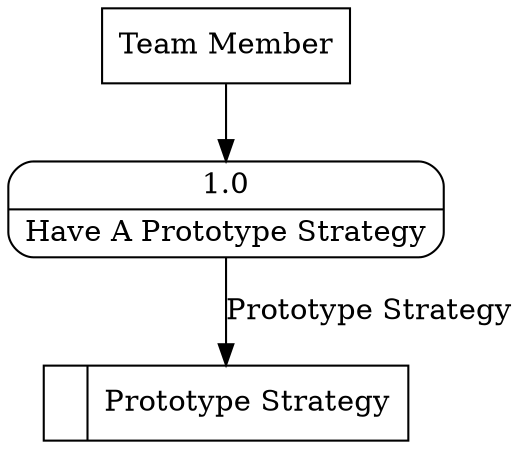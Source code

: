 digraph dfd2{ 
node[shape=record]
200 [label="<f0>  |<f1> Prototype Strategy " ];
201 [label="Team Member" shape=box];
202 [label="{<f0> 1.0|<f1> Have A Prototype Strategy }" shape=Mrecord];
201 -> 202
202 -> 200 [label="Prototype Strategy"]
}